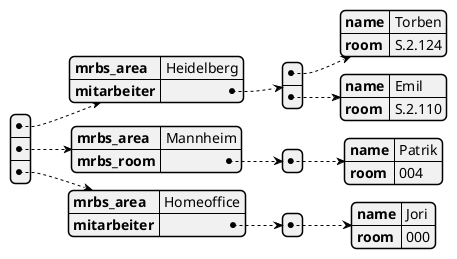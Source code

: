 @startjson
[
    {
        "mrbs_area": "Heidelberg",
        "mitarbeiter": [
            {"name": "Torben", "room": "S.2.124"},
            {"name": "Emil", "room": "S.2.110"}
        ]
    },
    {
        "mrbs_area": "Mannheim",
        "mrbs_room": [
            {"name" : "Patrik", "room": "004"}
        ]
    },
    {
        "mrbs_area" : "Homeoffice",
        "mitarbeiter" : [
            {"name" : "Jori", "room" : "000"}
        ]
    }
]
@endjson
